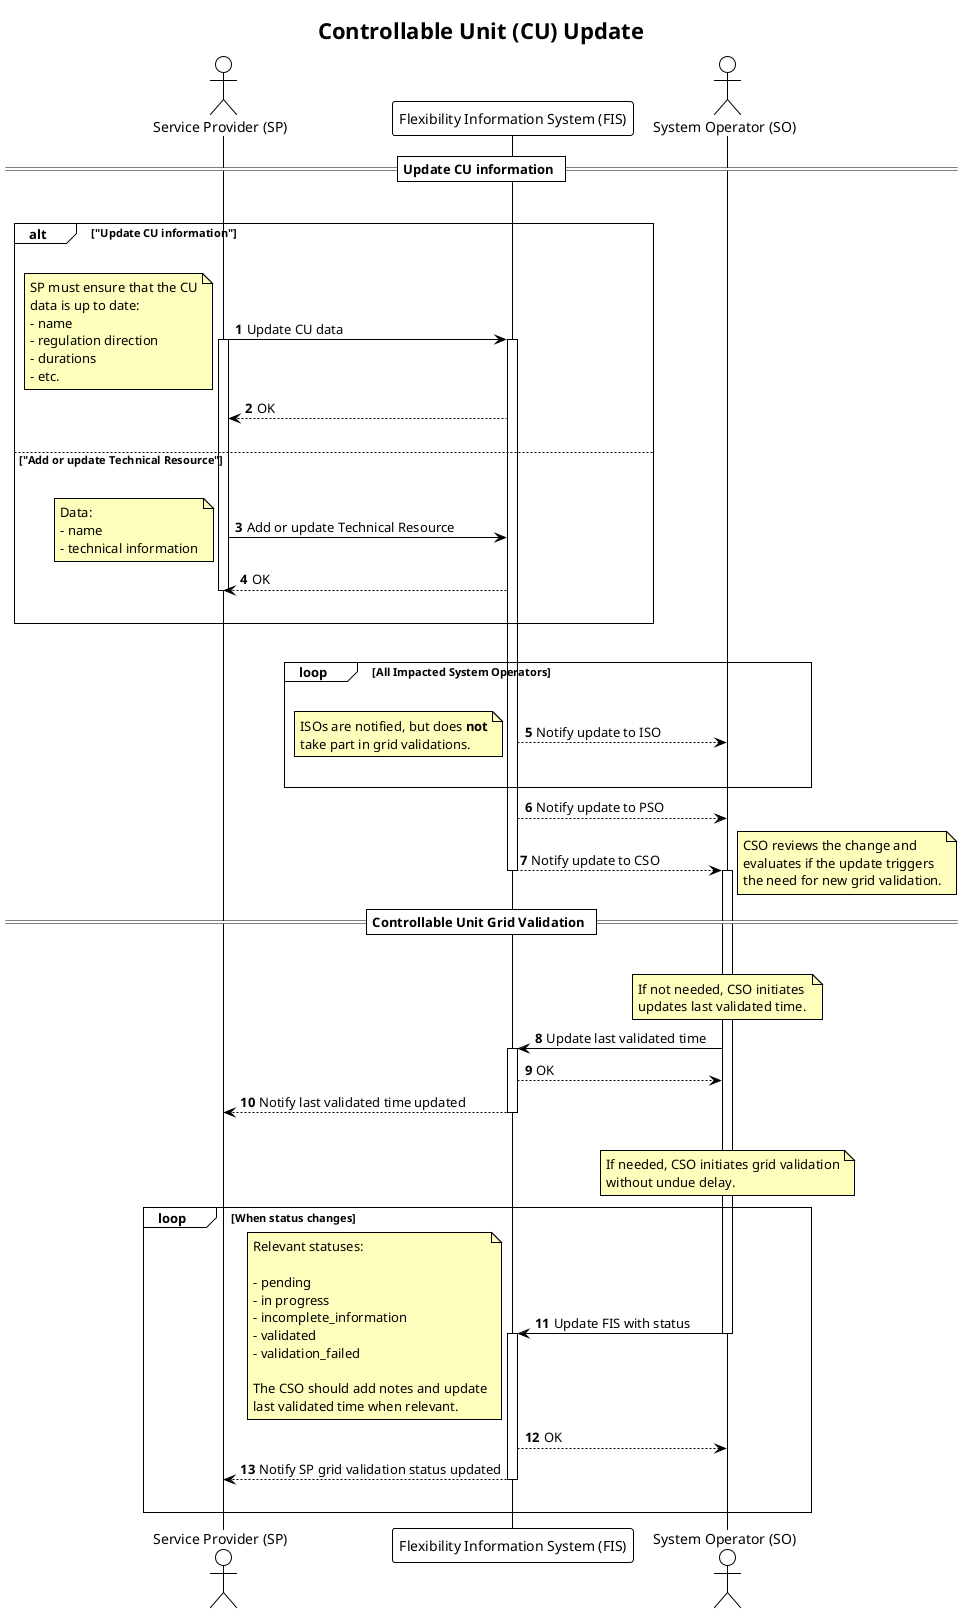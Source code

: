 @startuml controllable_unit_update
!theme plain

title Controllable Unit (CU) Update

autonumber
skinparam note {
    BackgroundColor #FFFFBD
}

actor "Service Provider (SP)" as SP
participant "Flexibility Information System (FIS)" as FIS
actor "System Operator (SO)" as SO


== Update CU information ==

|||

alt "Update CU information"
    |||
    SP -> FIS: Update CU data
    activate SP
note left
    SP must ensure that the CU
    data is up to date:
    - name
    - regulation direction
    - durations
    - etc.
end note
activate FIS
FIS --> SP: OK
    |||
else "Add or update Technical Resource"
    |||
    SP -> FIS: Add or update Technical Resource
    note left
        Data:
        - name
        - technical information
    end note
    FIS --> SP: OK
    deactivate SP
    |||
end
    |||

loop All Impacted System Operators
    |||
    FIS --> SO: Notify update to ISO
    note left
        ISOs are notified, but does <b>not</b>
        take part in grid validations.
    end note
    |||
end
FIS --> SO: Notify update to PSO
FIS --> SO: Notify update to CSO
deactivate FIS

== Controllable Unit Grid Validation ==

activate SO 
    |||
note right
    CSO reviews the change and 
    evaluates if the update triggers 
    the need for new grid validation.
end note

note over SO
    If not needed, CSO initiates 
    updates last validated time.
end note

SO -> FIS: Update last validated time
activate FIS
FIS --> SO: OK
FIS --> SP: Notify last validated time updated
deactivate FIS
|||

note over SO
    If needed, CSO initiates grid validation
    without undue delay.
end note

loop When status changes
    SO -> FIS: Update FIS with status
    deactivate SO
    note left
        Relevant statuses:

        - pending
        - in progress
        - incomplete_information
        - validated
        - validation_failed

        The CSO should add notes and update
        last validated time when relevant.
    end note
    activate FIS
    FIS --> SO: OK
    FIS --> SP: Notify SP grid validation status updated
    deactivate FIS
    |||
end


@enduml
